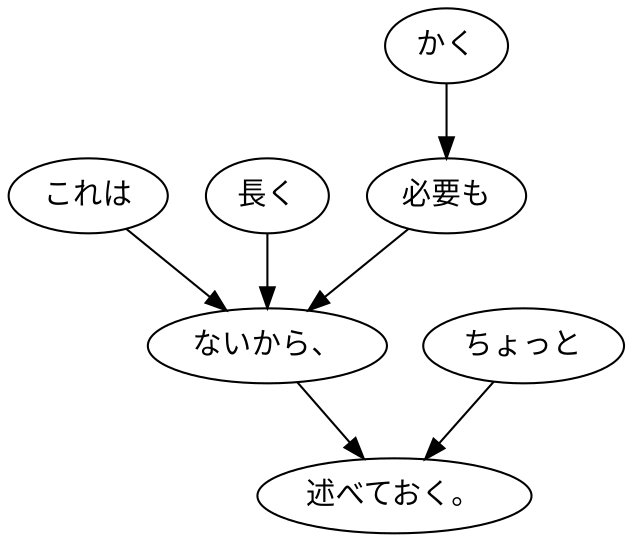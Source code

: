 digraph graph4073 {
	node0 [label="これは"];
	node1 [label="長く"];
	node2 [label="かく"];
	node3 [label="必要も"];
	node4 [label="ないから、"];
	node5 [label="ちょっと"];
	node6 [label="述べておく。"];
	node0 -> node4;
	node1 -> node4;
	node2 -> node3;
	node3 -> node4;
	node4 -> node6;
	node5 -> node6;
}
